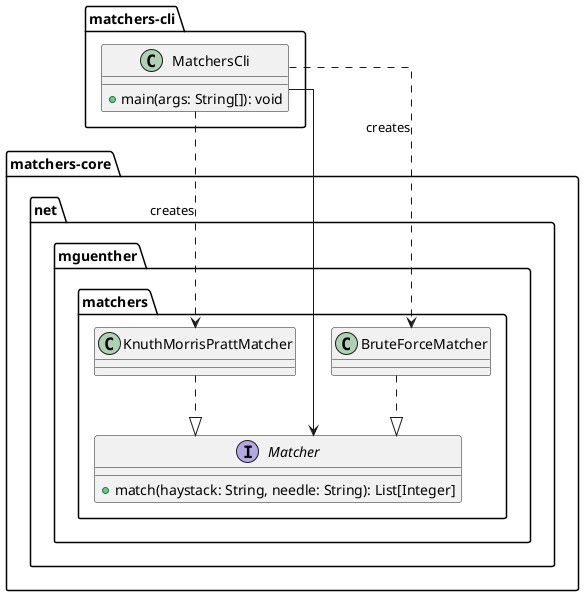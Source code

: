 @startuml

skinparam shadowing false
skinparam componentStyle uml2
skinparam linetype ortho
skinparam frame {
    borderColor Transparent
    backgroundColor Transparent
    fontColor Transparent
}

package "<b>matchers-cli</b>" {

  class MatchersCli {
    +main(args: String[]): void
  }
}

package "<b>matchers-core</b>" {

  package net.mguenther.matchers {

    interface Matcher {
      +match(haystack: String, needle: String): List[Integer]
    }

    class BruteForceMatcher
    class KnuthMorrisPrattMatcher

    BruteForceMatcher ..|> Matcher
    KnuthMorrisPrattMatcher ..|> Matcher
  }
}

MatchersCli --> Matcher
MatchersCli ..> BruteForceMatcher : creates
MatchersCli ..> KnuthMorrisPrattMatcher : creates

@enduml